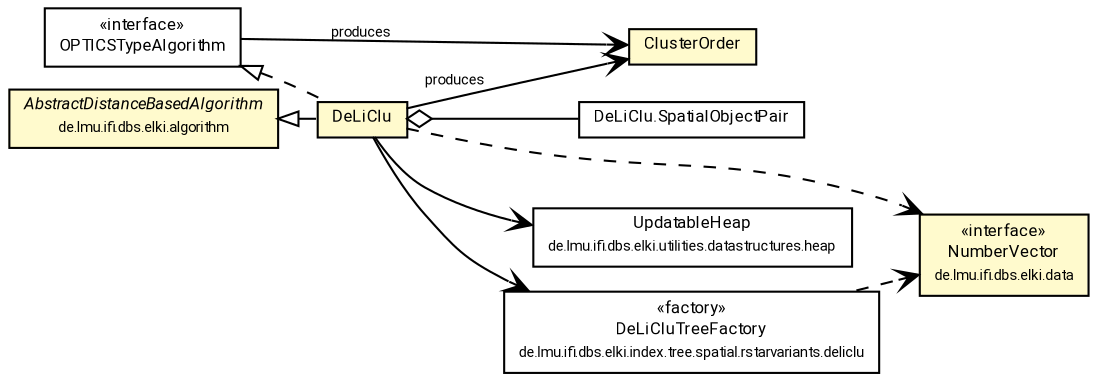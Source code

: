 #!/usr/local/bin/dot
#
# Class diagram 
# Generated by UMLGraph version R5_7_2-60-g0e99a6 (http://www.spinellis.gr/umlgraph/)
#

digraph G {
	graph [fontnames="svg"]
	edge [fontname="Roboto",fontsize=7,labelfontname="Roboto",labelfontsize=7,color="black"];
	node [fontname="Roboto",fontcolor="black",fontsize=8,shape=plaintext,margin=0,width=0,height=0];
	nodesep=0.15;
	ranksep=0.25;
	rankdir=LR;
	// de.lmu.ifi.dbs.elki.algorithm.clustering.optics.DeLiClu<V extends de.lmu.ifi.dbs.elki.data.NumberVector>
	c3174397 [label=<<table title="de.lmu.ifi.dbs.elki.algorithm.clustering.optics.DeLiClu" border="0" cellborder="1" cellspacing="0" cellpadding="2" bgcolor="lemonChiffon" href="DeLiClu.html" target="_parent">
		<tr><td><table border="0" cellspacing="0" cellpadding="1">
		<tr><td align="center" balign="center"> <font face="Roboto">DeLiClu</font> </td></tr>
		</table></td></tr>
		</table>>, URL="DeLiClu.html"];
	// de.lmu.ifi.dbs.elki.algorithm.clustering.optics.DeLiClu.SpatialObjectPair
	c3174398 [label=<<table title="de.lmu.ifi.dbs.elki.algorithm.clustering.optics.DeLiClu.SpatialObjectPair" border="0" cellborder="1" cellspacing="0" cellpadding="2" href="DeLiClu.SpatialObjectPair.html" target="_parent">
		<tr><td><table border="0" cellspacing="0" cellpadding="1">
		<tr><td align="center" balign="center"> <font face="Roboto">DeLiClu.SpatialObjectPair</font> </td></tr>
		</table></td></tr>
		</table>>, URL="DeLiClu.SpatialObjectPair.html"];
	// de.lmu.ifi.dbs.elki.algorithm.clustering.optics.ClusterOrder
	c3174978 [label=<<table title="de.lmu.ifi.dbs.elki.algorithm.clustering.optics.ClusterOrder" border="0" cellborder="1" cellspacing="0" cellpadding="2" bgcolor="LemonChiffon" href="ClusterOrder.html" target="_parent">
		<tr><td><table border="0" cellspacing="0" cellpadding="1">
		<tr><td align="center" balign="center"> <font face="Roboto">ClusterOrder</font> </td></tr>
		</table></td></tr>
		</table>>, URL="ClusterOrder.html"];
	// de.lmu.ifi.dbs.elki.algorithm.clustering.optics.OPTICSTypeAlgorithm
	c3174981 [label=<<table title="de.lmu.ifi.dbs.elki.algorithm.clustering.optics.OPTICSTypeAlgorithm" border="0" cellborder="1" cellspacing="0" cellpadding="2" href="OPTICSTypeAlgorithm.html" target="_parent">
		<tr><td><table border="0" cellspacing="0" cellpadding="1">
		<tr><td align="center" balign="center"> &#171;interface&#187; </td></tr>
		<tr><td align="center" balign="center"> <font face="Roboto">OPTICSTypeAlgorithm</font> </td></tr>
		</table></td></tr>
		</table>>, URL="OPTICSTypeAlgorithm.html"];
	// de.lmu.ifi.dbs.elki.algorithm.AbstractDistanceBasedAlgorithm<O, R extends de.lmu.ifi.dbs.elki.result.Result>
	c3175312 [label=<<table title="de.lmu.ifi.dbs.elki.algorithm.AbstractDistanceBasedAlgorithm" border="0" cellborder="1" cellspacing="0" cellpadding="2" bgcolor="LemonChiffon" href="../../AbstractDistanceBasedAlgorithm.html" target="_parent">
		<tr><td><table border="0" cellspacing="0" cellpadding="1">
		<tr><td align="center" balign="center"> <font face="Roboto"><i>AbstractDistanceBasedAlgorithm</i></font> </td></tr>
		<tr><td align="center" balign="center"> <font face="Roboto" point-size="7.0">de.lmu.ifi.dbs.elki.algorithm</font> </td></tr>
		</table></td></tr>
		</table>>, URL="../../AbstractDistanceBasedAlgorithm.html"];
	// de.lmu.ifi.dbs.elki.data.NumberVector
	c3175387 [label=<<table title="de.lmu.ifi.dbs.elki.data.NumberVector" border="0" cellborder="1" cellspacing="0" cellpadding="2" bgcolor="LemonChiffon" href="../../../data/NumberVector.html" target="_parent">
		<tr><td><table border="0" cellspacing="0" cellpadding="1">
		<tr><td align="center" balign="center"> &#171;interface&#187; </td></tr>
		<tr><td align="center" balign="center"> <font face="Roboto">NumberVector</font> </td></tr>
		<tr><td align="center" balign="center"> <font face="Roboto" point-size="7.0">de.lmu.ifi.dbs.elki.data</font> </td></tr>
		</table></td></tr>
		</table>>, URL="../../../data/NumberVector.html"];
	// de.lmu.ifi.dbs.elki.utilities.datastructures.heap.UpdatableHeap<O>
	c3176262 [label=<<table title="de.lmu.ifi.dbs.elki.utilities.datastructures.heap.UpdatableHeap" border="0" cellborder="1" cellspacing="0" cellpadding="2" href="../../../utilities/datastructures/heap/UpdatableHeap.html" target="_parent">
		<tr><td><table border="0" cellspacing="0" cellpadding="1">
		<tr><td align="center" balign="center"> <font face="Roboto">UpdatableHeap</font> </td></tr>
		<tr><td align="center" balign="center"> <font face="Roboto" point-size="7.0">de.lmu.ifi.dbs.elki.utilities.datastructures.heap</font> </td></tr>
		</table></td></tr>
		</table>>, URL="../../../utilities/datastructures/heap/UpdatableHeap.html"];
	// de.lmu.ifi.dbs.elki.index.tree.spatial.rstarvariants.deliclu.DeLiCluTreeFactory<O extends de.lmu.ifi.dbs.elki.data.NumberVector>
	c3176751 [label=<<table title="de.lmu.ifi.dbs.elki.index.tree.spatial.rstarvariants.deliclu.DeLiCluTreeFactory" border="0" cellborder="1" cellspacing="0" cellpadding="2" href="../../../index/tree/spatial/rstarvariants/deliclu/DeLiCluTreeFactory.html" target="_parent">
		<tr><td><table border="0" cellspacing="0" cellpadding="1">
		<tr><td align="center" balign="center"> &#171;factory&#187; </td></tr>
		<tr><td align="center" balign="center"> <font face="Roboto">DeLiCluTreeFactory</font> </td></tr>
		<tr><td align="center" balign="center"> <font face="Roboto" point-size="7.0">de.lmu.ifi.dbs.elki.index.tree.spatial.rstarvariants.deliclu</font> </td></tr>
		</table></td></tr>
		</table>>, URL="../../../index/tree/spatial/rstarvariants/deliclu/DeLiCluTreeFactory.html"];
	// de.lmu.ifi.dbs.elki.algorithm.clustering.optics.DeLiClu<V extends de.lmu.ifi.dbs.elki.data.NumberVector> extends de.lmu.ifi.dbs.elki.algorithm.AbstractDistanceBasedAlgorithm<O, R extends de.lmu.ifi.dbs.elki.result.Result>
	c3175312 -> c3174397 [arrowtail=empty,dir=back,weight=10];
	// de.lmu.ifi.dbs.elki.algorithm.clustering.optics.DeLiClu<V extends de.lmu.ifi.dbs.elki.data.NumberVector> implements de.lmu.ifi.dbs.elki.algorithm.clustering.optics.OPTICSTypeAlgorithm
	c3174981 -> c3174397 [arrowtail=empty,style=dashed,dir=back,weight=9];
	// de.lmu.ifi.dbs.elki.algorithm.clustering.optics.DeLiClu<V extends de.lmu.ifi.dbs.elki.data.NumberVector> has de.lmu.ifi.dbs.elki.algorithm.clustering.optics.DeLiClu.SpatialObjectPair
	c3174397 -> c3174398 [arrowhead=none,arrowtail=ediamond,dir=back,weight=4];
	// de.lmu.ifi.dbs.elki.algorithm.clustering.optics.DeLiClu<V extends de.lmu.ifi.dbs.elki.data.NumberVector> navassoc de.lmu.ifi.dbs.elki.algorithm.clustering.optics.ClusterOrder
	c3174397 -> c3174978 [arrowhead=open,weight=1,label="produces"];
	// de.lmu.ifi.dbs.elki.algorithm.clustering.optics.OPTICSTypeAlgorithm navassoc de.lmu.ifi.dbs.elki.algorithm.clustering.optics.ClusterOrder
	c3174981 -> c3174978 [arrowhead=open,weight=1,label="produces"];
	// de.lmu.ifi.dbs.elki.algorithm.clustering.optics.DeLiClu<V extends de.lmu.ifi.dbs.elki.data.NumberVector> navassoc de.lmu.ifi.dbs.elki.utilities.datastructures.heap.UpdatableHeap<O>
	c3174397 -> c3176262 [arrowhead=open,weight=1];
	// de.lmu.ifi.dbs.elki.algorithm.clustering.optics.DeLiClu<V extends de.lmu.ifi.dbs.elki.data.NumberVector> navassoc de.lmu.ifi.dbs.elki.index.tree.spatial.rstarvariants.deliclu.DeLiCluTreeFactory<O extends de.lmu.ifi.dbs.elki.data.NumberVector>
	c3174397 -> c3176751 [arrowhead=open,weight=1];
	// de.lmu.ifi.dbs.elki.algorithm.clustering.optics.DeLiClu<V extends de.lmu.ifi.dbs.elki.data.NumberVector> depend de.lmu.ifi.dbs.elki.data.NumberVector
	c3174397 -> c3175387 [arrowhead=open,style=dashed,weight=0];
	// de.lmu.ifi.dbs.elki.index.tree.spatial.rstarvariants.deliclu.DeLiCluTreeFactory<O extends de.lmu.ifi.dbs.elki.data.NumberVector> depend de.lmu.ifi.dbs.elki.data.NumberVector
	c3176751 -> c3175387 [arrowhead=open,style=dashed,weight=0];
}

